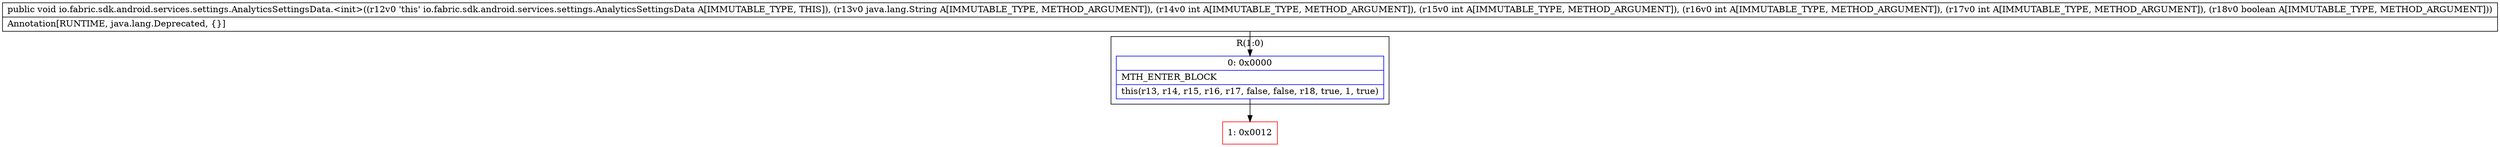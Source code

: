 digraph "CFG forio.fabric.sdk.android.services.settings.AnalyticsSettingsData.\<init\>(Ljava\/lang\/String;IIIIZ)V" {
subgraph cluster_Region_742597073 {
label = "R(1:0)";
node [shape=record,color=blue];
Node_0 [shape=record,label="{0\:\ 0x0000|MTH_ENTER_BLOCK\l|this(r13, r14, r15, r16, r17, false, false, r18, true, 1, true)\l}"];
}
Node_1 [shape=record,color=red,label="{1\:\ 0x0012}"];
MethodNode[shape=record,label="{public void io.fabric.sdk.android.services.settings.AnalyticsSettingsData.\<init\>((r12v0 'this' io.fabric.sdk.android.services.settings.AnalyticsSettingsData A[IMMUTABLE_TYPE, THIS]), (r13v0 java.lang.String A[IMMUTABLE_TYPE, METHOD_ARGUMENT]), (r14v0 int A[IMMUTABLE_TYPE, METHOD_ARGUMENT]), (r15v0 int A[IMMUTABLE_TYPE, METHOD_ARGUMENT]), (r16v0 int A[IMMUTABLE_TYPE, METHOD_ARGUMENT]), (r17v0 int A[IMMUTABLE_TYPE, METHOD_ARGUMENT]), (r18v0 boolean A[IMMUTABLE_TYPE, METHOD_ARGUMENT]))  | Annotation[RUNTIME, java.lang.Deprecated, \{\}]\l}"];
MethodNode -> Node_0;
Node_0 -> Node_1;
}

